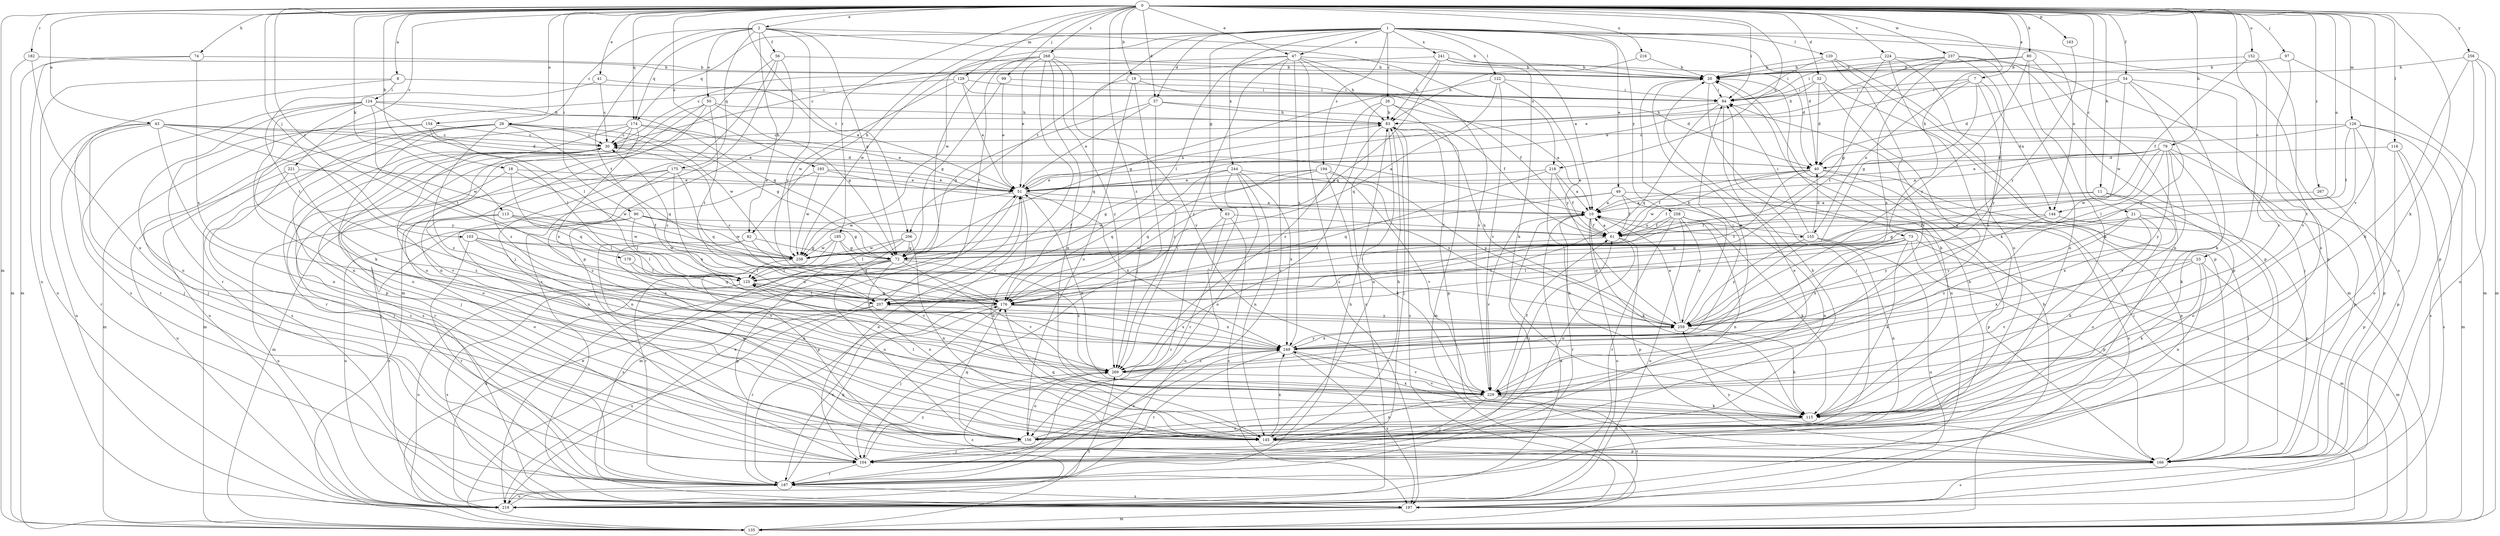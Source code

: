 strict digraph  {
0;
1;
2;
7;
8;
10;
11;
18;
19;
20;
21;
23;
26;
28;
30;
32;
37;
40;
41;
43;
47;
49;
50;
51;
54;
56;
61;
63;
72;
73;
74;
79;
80;
82;
83;
90;
94;
97;
99;
103;
104;
113;
115;
118;
120;
122;
124;
125;
126;
129;
135;
144;
145;
152;
154;
155;
156;
163;
166;
174;
175;
176;
179;
182;
185;
187;
193;
194;
197;
206;
207;
216;
218;
219;
221;
224;
229;
237;
238;
241;
244;
249;
256;
258;
259;
267;
268;
269;
0 -> 2  [label=a];
0 -> 7  [label=a];
0 -> 8  [label=a];
0 -> 11  [label=b];
0 -> 18  [label=b];
0 -> 19  [label=b];
0 -> 21  [label=c];
0 -> 23  [label=c];
0 -> 32  [label=d];
0 -> 37  [label=d];
0 -> 41  [label=e];
0 -> 43  [label=e];
0 -> 47  [label=e];
0 -> 54  [label=f];
0 -> 73  [label=h];
0 -> 74  [label=h];
0 -> 79  [label=h];
0 -> 80  [label=h];
0 -> 90  [label=i];
0 -> 94  [label=i];
0 -> 97  [label=j];
0 -> 99  [label=j];
0 -> 103  [label=j];
0 -> 113  [label=k];
0 -> 115  [label=k];
0 -> 118  [label=l];
0 -> 126  [label=m];
0 -> 129  [label=m];
0 -> 135  [label=m];
0 -> 144  [label=n];
0 -> 152  [label=o];
0 -> 154  [label=o];
0 -> 163  [label=p];
0 -> 174  [label=q];
0 -> 179  [label=r];
0 -> 182  [label=r];
0 -> 185  [label=r];
0 -> 193  [label=s];
0 -> 206  [label=t];
0 -> 216  [label=u];
0 -> 218  [label=u];
0 -> 221  [label=v];
0 -> 224  [label=v];
0 -> 229  [label=v];
0 -> 237  [label=w];
0 -> 256  [label=y];
0 -> 267  [label=z];
0 -> 268  [label=z];
0 -> 269  [label=z];
1 -> 10  [label=a];
1 -> 26  [label=c];
1 -> 37  [label=d];
1 -> 40  [label=d];
1 -> 47  [label=e];
1 -> 49  [label=e];
1 -> 63  [label=g];
1 -> 82  [label=h];
1 -> 120  [label=l];
1 -> 122  [label=l];
1 -> 144  [label=n];
1 -> 174  [label=q];
1 -> 194  [label=s];
1 -> 197  [label=s];
1 -> 206  [label=t];
1 -> 238  [label=w];
1 -> 241  [label=x];
1 -> 244  [label=x];
1 -> 258  [label=y];
2 -> 20  [label=b];
2 -> 28  [label=c];
2 -> 50  [label=e];
2 -> 56  [label=f];
2 -> 72  [label=g];
2 -> 82  [label=h];
2 -> 174  [label=q];
2 -> 175  [label=q];
2 -> 207  [label=t];
2 -> 218  [label=u];
2 -> 259  [label=y];
7 -> 51  [label=e];
7 -> 72  [label=g];
7 -> 94  [label=i];
7 -> 144  [label=n];
7 -> 155  [label=o];
7 -> 259  [label=y];
8 -> 51  [label=e];
8 -> 124  [label=l];
8 -> 197  [label=s];
8 -> 219  [label=u];
10 -> 61  [label=f];
10 -> 104  [label=j];
10 -> 115  [label=k];
10 -> 155  [label=o];
10 -> 187  [label=r];
10 -> 219  [label=u];
10 -> 229  [label=v];
11 -> 10  [label=a];
11 -> 61  [label=f];
11 -> 156  [label=o];
11 -> 249  [label=x];
18 -> 51  [label=e];
18 -> 104  [label=j];
18 -> 176  [label=q];
18 -> 238  [label=w];
19 -> 61  [label=f];
19 -> 94  [label=i];
19 -> 104  [label=j];
19 -> 156  [label=o];
19 -> 176  [label=q];
20 -> 94  [label=i];
20 -> 219  [label=u];
20 -> 269  [label=z];
21 -> 61  [label=f];
21 -> 104  [label=j];
21 -> 115  [label=k];
21 -> 156  [label=o];
21 -> 259  [label=y];
21 -> 269  [label=z];
23 -> 115  [label=k];
23 -> 125  [label=l];
23 -> 135  [label=m];
23 -> 145  [label=n];
23 -> 229  [label=v];
23 -> 249  [label=x];
26 -> 10  [label=a];
26 -> 83  [label=h];
26 -> 135  [label=m];
26 -> 219  [label=u];
26 -> 269  [label=z];
28 -> 30  [label=c];
28 -> 72  [label=g];
28 -> 156  [label=o];
28 -> 166  [label=p];
28 -> 176  [label=q];
28 -> 197  [label=s];
28 -> 219  [label=u];
28 -> 238  [label=w];
28 -> 269  [label=z];
30 -> 40  [label=d];
30 -> 104  [label=j];
30 -> 156  [label=o];
30 -> 187  [label=r];
30 -> 229  [label=v];
32 -> 40  [label=d];
32 -> 83  [label=h];
32 -> 94  [label=i];
32 -> 166  [label=p];
32 -> 269  [label=z];
37 -> 51  [label=e];
37 -> 61  [label=f];
37 -> 72  [label=g];
37 -> 83  [label=h];
37 -> 269  [label=z];
40 -> 51  [label=e];
40 -> 61  [label=f];
40 -> 166  [label=p];
40 -> 197  [label=s];
40 -> 207  [label=t];
40 -> 238  [label=w];
41 -> 30  [label=c];
41 -> 94  [label=i];
41 -> 207  [label=t];
43 -> 30  [label=c];
43 -> 40  [label=d];
43 -> 104  [label=j];
43 -> 145  [label=n];
43 -> 187  [label=r];
43 -> 219  [label=u];
43 -> 238  [label=w];
43 -> 259  [label=y];
47 -> 20  [label=b];
47 -> 30  [label=c];
47 -> 83  [label=h];
47 -> 125  [label=l];
47 -> 187  [label=r];
47 -> 197  [label=s];
47 -> 229  [label=v];
47 -> 249  [label=x];
47 -> 269  [label=z];
49 -> 10  [label=a];
49 -> 61  [label=f];
49 -> 145  [label=n];
49 -> 166  [label=p];
49 -> 207  [label=t];
49 -> 238  [label=w];
50 -> 72  [label=g];
50 -> 83  [label=h];
50 -> 145  [label=n];
50 -> 156  [label=o];
50 -> 207  [label=t];
50 -> 269  [label=z];
51 -> 10  [label=a];
51 -> 83  [label=h];
51 -> 135  [label=m];
51 -> 145  [label=n];
51 -> 238  [label=w];
51 -> 249  [label=x];
54 -> 40  [label=d];
54 -> 94  [label=i];
54 -> 104  [label=j];
54 -> 115  [label=k];
54 -> 238  [label=w];
54 -> 259  [label=y];
56 -> 20  [label=b];
56 -> 104  [label=j];
56 -> 135  [label=m];
56 -> 166  [label=p];
56 -> 197  [label=s];
61 -> 10  [label=a];
61 -> 145  [label=n];
61 -> 166  [label=p];
61 -> 238  [label=w];
63 -> 61  [label=f];
63 -> 187  [label=r];
63 -> 197  [label=s];
63 -> 219  [label=u];
72 -> 125  [label=l];
72 -> 145  [label=n];
72 -> 156  [label=o];
72 -> 166  [label=p];
72 -> 219  [label=u];
72 -> 229  [label=v];
72 -> 269  [label=z];
73 -> 72  [label=g];
73 -> 115  [label=k];
73 -> 135  [label=m];
73 -> 166  [label=p];
73 -> 176  [label=q];
73 -> 207  [label=t];
73 -> 249  [label=x];
74 -> 20  [label=b];
74 -> 135  [label=m];
74 -> 219  [label=u];
74 -> 249  [label=x];
79 -> 10  [label=a];
79 -> 40  [label=d];
79 -> 51  [label=e];
79 -> 115  [label=k];
79 -> 125  [label=l];
79 -> 166  [label=p];
79 -> 229  [label=v];
79 -> 238  [label=w];
79 -> 259  [label=y];
80 -> 20  [label=b];
80 -> 72  [label=g];
80 -> 115  [label=k];
80 -> 145  [label=n];
80 -> 259  [label=y];
82 -> 72  [label=g];
82 -> 145  [label=n];
82 -> 156  [label=o];
82 -> 176  [label=q];
83 -> 30  [label=c];
83 -> 104  [label=j];
83 -> 145  [label=n];
83 -> 166  [label=p];
83 -> 197  [label=s];
83 -> 269  [label=z];
90 -> 61  [label=f];
90 -> 72  [label=g];
90 -> 125  [label=l];
90 -> 197  [label=s];
90 -> 219  [label=u];
90 -> 238  [label=w];
94 -> 83  [label=h];
94 -> 156  [label=o];
94 -> 176  [label=q];
97 -> 20  [label=b];
97 -> 135  [label=m];
97 -> 229  [label=v];
99 -> 51  [label=e];
99 -> 72  [label=g];
99 -> 94  [label=i];
103 -> 125  [label=l];
103 -> 187  [label=r];
103 -> 229  [label=v];
103 -> 238  [label=w];
103 -> 249  [label=x];
104 -> 20  [label=b];
104 -> 51  [label=e];
104 -> 187  [label=r];
104 -> 249  [label=x];
104 -> 269  [label=z];
113 -> 61  [label=f];
113 -> 125  [label=l];
113 -> 156  [label=o];
113 -> 219  [label=u];
113 -> 238  [label=w];
115 -> 20  [label=b];
115 -> 125  [label=l];
115 -> 145  [label=n];
115 -> 156  [label=o];
115 -> 249  [label=x];
118 -> 40  [label=d];
118 -> 156  [label=o];
118 -> 166  [label=p];
118 -> 197  [label=s];
120 -> 20  [label=b];
120 -> 94  [label=i];
120 -> 135  [label=m];
120 -> 166  [label=p];
120 -> 229  [label=v];
122 -> 72  [label=g];
122 -> 94  [label=i];
122 -> 176  [label=q];
122 -> 229  [label=v];
122 -> 259  [label=y];
124 -> 72  [label=g];
124 -> 83  [label=h];
124 -> 115  [label=k];
124 -> 125  [label=l];
124 -> 145  [label=n];
124 -> 156  [label=o];
124 -> 187  [label=r];
124 -> 207  [label=t];
125 -> 176  [label=q];
125 -> 197  [label=s];
125 -> 207  [label=t];
125 -> 219  [label=u];
126 -> 30  [label=c];
126 -> 40  [label=d];
126 -> 61  [label=f];
126 -> 135  [label=m];
126 -> 166  [label=p];
126 -> 197  [label=s];
126 -> 207  [label=t];
129 -> 40  [label=d];
129 -> 51  [label=e];
129 -> 94  [label=i];
129 -> 187  [label=r];
129 -> 238  [label=w];
135 -> 20  [label=b];
135 -> 51  [label=e];
135 -> 94  [label=i];
135 -> 269  [label=z];
144 -> 61  [label=f];
144 -> 72  [label=g];
144 -> 166  [label=p];
144 -> 259  [label=y];
145 -> 83  [label=h];
145 -> 166  [label=p];
145 -> 176  [label=q];
145 -> 249  [label=x];
152 -> 20  [label=b];
152 -> 61  [label=f];
152 -> 156  [label=o];
152 -> 229  [label=v];
154 -> 30  [label=c];
154 -> 51  [label=e];
154 -> 104  [label=j];
154 -> 125  [label=l];
154 -> 135  [label=m];
155 -> 10  [label=a];
155 -> 40  [label=d];
155 -> 94  [label=i];
155 -> 145  [label=n];
155 -> 219  [label=u];
155 -> 259  [label=y];
156 -> 61  [label=f];
156 -> 94  [label=i];
156 -> 104  [label=j];
156 -> 176  [label=q];
163 -> 259  [label=y];
166 -> 197  [label=s];
166 -> 259  [label=y];
174 -> 10  [label=a];
174 -> 30  [label=c];
174 -> 51  [label=e];
174 -> 135  [label=m];
174 -> 187  [label=r];
174 -> 197  [label=s];
174 -> 249  [label=x];
175 -> 51  [label=e];
175 -> 135  [label=m];
175 -> 145  [label=n];
175 -> 176  [label=q];
175 -> 249  [label=x];
175 -> 269  [label=z];
176 -> 30  [label=c];
176 -> 104  [label=j];
176 -> 187  [label=r];
176 -> 249  [label=x];
176 -> 259  [label=y];
179 -> 125  [label=l];
179 -> 176  [label=q];
182 -> 20  [label=b];
182 -> 135  [label=m];
182 -> 156  [label=o];
185 -> 72  [label=g];
185 -> 166  [label=p];
185 -> 187  [label=r];
185 -> 229  [label=v];
185 -> 238  [label=w];
187 -> 20  [label=b];
187 -> 30  [label=c];
187 -> 83  [label=h];
187 -> 176  [label=q];
187 -> 197  [label=s];
187 -> 219  [label=u];
193 -> 10  [label=a];
193 -> 51  [label=e];
193 -> 145  [label=n];
193 -> 238  [label=w];
194 -> 51  [label=e];
194 -> 72  [label=g];
194 -> 115  [label=k];
194 -> 176  [label=q];
194 -> 229  [label=v];
194 -> 259  [label=y];
197 -> 135  [label=m];
206 -> 72  [label=g];
206 -> 125  [label=l];
206 -> 145  [label=n];
206 -> 197  [label=s];
206 -> 238  [label=w];
207 -> 30  [label=c];
207 -> 187  [label=r];
207 -> 219  [label=u];
207 -> 249  [label=x];
216 -> 20  [label=b];
216 -> 83  [label=h];
218 -> 10  [label=a];
218 -> 51  [label=e];
218 -> 61  [label=f];
218 -> 115  [label=k];
218 -> 176  [label=q];
219 -> 10  [label=a];
219 -> 51  [label=e];
219 -> 269  [label=z];
221 -> 51  [label=e];
221 -> 104  [label=j];
221 -> 219  [label=u];
221 -> 269  [label=z];
224 -> 20  [label=b];
224 -> 115  [label=k];
224 -> 156  [label=o];
224 -> 166  [label=p];
224 -> 207  [label=t];
229 -> 51  [label=e];
229 -> 61  [label=f];
229 -> 104  [label=j];
229 -> 115  [label=k];
229 -> 145  [label=n];
229 -> 197  [label=s];
237 -> 20  [label=b];
237 -> 51  [label=e];
237 -> 94  [label=i];
237 -> 156  [label=o];
237 -> 166  [label=p];
237 -> 229  [label=v];
237 -> 249  [label=x];
238 -> 125  [label=l];
241 -> 20  [label=b];
241 -> 30  [label=c];
241 -> 40  [label=d];
241 -> 83  [label=h];
241 -> 115  [label=k];
241 -> 176  [label=q];
244 -> 51  [label=e];
244 -> 145  [label=n];
244 -> 156  [label=o];
244 -> 176  [label=q];
244 -> 187  [label=r];
244 -> 249  [label=x];
244 -> 259  [label=y];
249 -> 94  [label=i];
249 -> 187  [label=r];
249 -> 197  [label=s];
249 -> 229  [label=v];
249 -> 259  [label=y];
249 -> 269  [label=z];
256 -> 20  [label=b];
256 -> 115  [label=k];
256 -> 135  [label=m];
256 -> 166  [label=p];
256 -> 219  [label=u];
258 -> 61  [label=f];
258 -> 115  [label=k];
258 -> 145  [label=n];
258 -> 187  [label=r];
258 -> 207  [label=t];
258 -> 219  [label=u];
258 -> 259  [label=y];
259 -> 10  [label=a];
259 -> 20  [label=b];
259 -> 83  [label=h];
259 -> 115  [label=k];
259 -> 125  [label=l];
259 -> 249  [label=x];
267 -> 10  [label=a];
267 -> 166  [label=p];
268 -> 20  [label=b];
268 -> 51  [label=e];
268 -> 145  [label=n];
268 -> 187  [label=r];
268 -> 207  [label=t];
268 -> 219  [label=u];
268 -> 229  [label=v];
268 -> 238  [label=w];
268 -> 269  [label=z];
269 -> 156  [label=o];
269 -> 229  [label=v];
}
